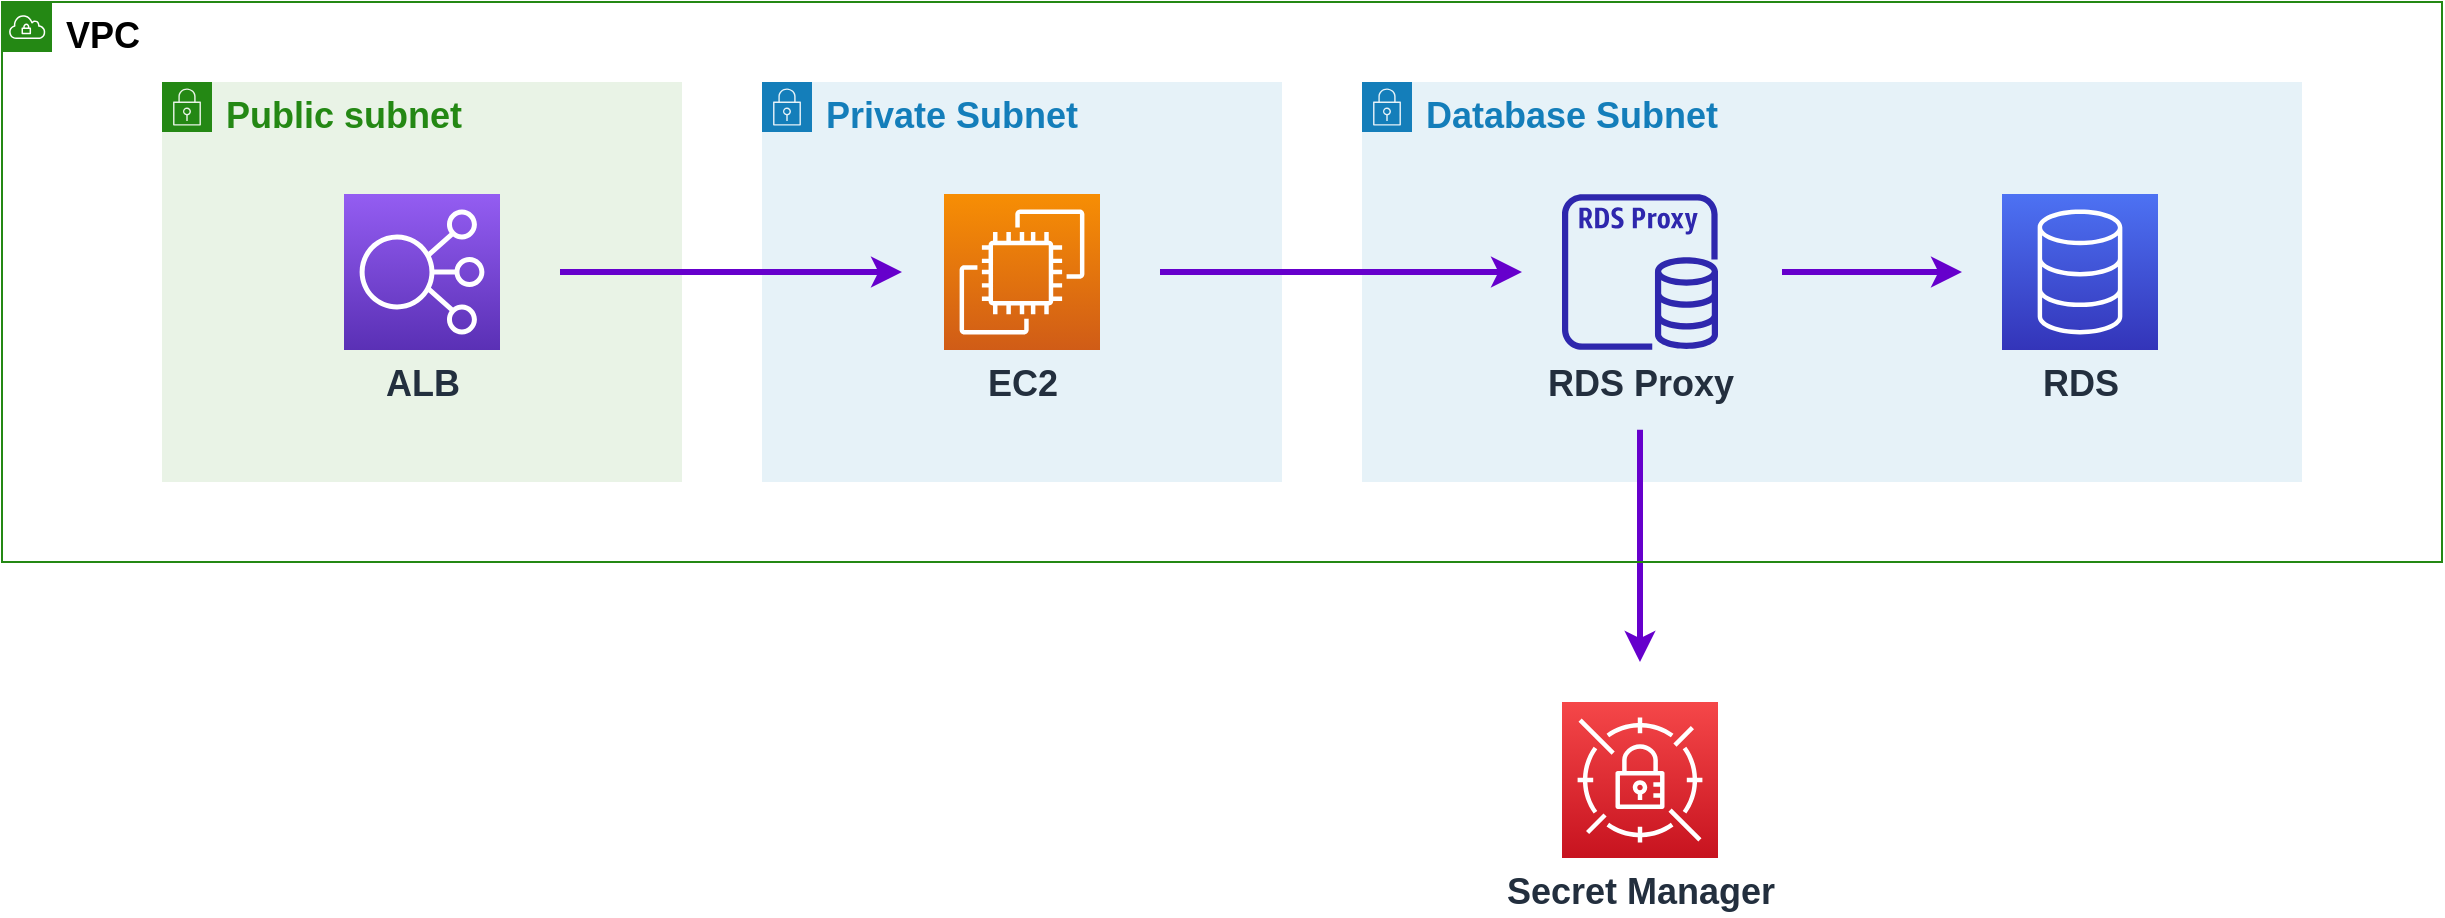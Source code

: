 <mxfile scale="1" border="30">
    <diagram id="S6rWZW6vPruCtc2YrUA7" name="Page-1">
        <mxGraphModel dx="2477" dy="823" grid="1" gridSize="10" guides="1" tooltips="1" connect="1" arrows="1" fold="1" page="1" pageScale="1" pageWidth="827" pageHeight="1169" background="#FFFFFF" math="0" shadow="0">
            <root>
                <mxCell id="0"/>
                <mxCell id="1" parent="0"/>
                <mxCell id="10" value="Private Subnet" style="points=[[0,0],[0.25,0],[0.5,0],[0.75,0],[1,0],[1,0.25],[1,0.5],[1,0.75],[1,1],[0.75,1],[0.5,1],[0.25,1],[0,1],[0,0.75],[0,0.5],[0,0.25]];outlineConnect=0;gradientColor=none;html=1;whiteSpace=wrap;fontSize=18;fontStyle=1;container=1;pointerEvents=0;collapsible=0;recursiveResize=0;shape=mxgraph.aws4.group;grIcon=mxgraph.aws4.group_security_group;grStroke=0;strokeColor=#147EBA;fillColor=#E6F2F8;verticalAlign=top;align=left;spacingLeft=30;fontColor=#147EBA;dashed=0;" vertex="1" parent="1">
                    <mxGeometry x="60" y="120" width="260" height="200" as="geometry"/>
                </mxCell>
                <mxCell id="2" value="EC2" style="sketch=0;points=[[0,0,0],[0.25,0,0],[0.5,0,0],[0.75,0,0],[1,0,0],[0,1,0],[0.25,1,0],[0.5,1,0],[0.75,1,0],[1,1,0],[0,0.25,0],[0,0.5,0],[0,0.75,0],[1,0.25,0],[1,0.5,0],[1,0.75,0]];outlineConnect=0;fontColor=#232F3E;gradientColor=#F78E04;gradientDirection=north;fillColor=#D05C17;strokeColor=#ffffff;dashed=0;verticalLabelPosition=bottom;verticalAlign=top;align=center;html=1;fontSize=18;fontStyle=1;aspect=fixed;shape=mxgraph.aws4.resourceIcon;resIcon=mxgraph.aws4.ec2;" parent="10" vertex="1">
                    <mxGeometry x="91" y="56" width="78" height="78" as="geometry"/>
                </mxCell>
                <mxCell id="5" value="Database Subnet" style="points=[[0,0],[0.25,0],[0.5,0],[0.75,0],[1,0],[1,0.25],[1,0.5],[1,0.75],[1,1],[0.75,1],[0.5,1],[0.25,1],[0,1],[0,0.75],[0,0.5],[0,0.25]];outlineConnect=0;gradientColor=none;html=1;whiteSpace=wrap;fontSize=18;fontStyle=1;container=1;pointerEvents=0;collapsible=0;recursiveResize=0;shape=mxgraph.aws4.group;grIcon=mxgraph.aws4.group_security_group;grStroke=0;strokeColor=#147EBA;fillColor=#E6F2F8;verticalAlign=top;align=left;spacingLeft=30;fontColor=#147EBA;dashed=0;" vertex="1" parent="1">
                    <mxGeometry x="360" y="120" width="470" height="200" as="geometry"/>
                </mxCell>
                <mxCell id="8" style="edgeStyle=none;html=1;fontSize=18;sourcePerimeterSpacing=30;strokeColor=#6600CC;strokeWidth=3;fontStyle=1" edge="1" parent="5">
                    <mxGeometry relative="1" as="geometry">
                        <mxPoint x="210" y="95" as="sourcePoint"/>
                        <mxPoint x="300" y="95" as="targetPoint"/>
                    </mxGeometry>
                </mxCell>
                <mxCell id="4" value="RDS Proxy" style="sketch=0;outlineConnect=0;fontColor=#232F3E;gradientColor=none;fillColor=#2E27AD;strokeColor=none;dashed=0;verticalLabelPosition=bottom;verticalAlign=top;align=center;html=1;fontSize=18;fontStyle=1;aspect=fixed;pointerEvents=1;shape=mxgraph.aws4.rds_proxy;" parent="5" vertex="1">
                    <mxGeometry x="100" y="56" width="78" height="78" as="geometry"/>
                </mxCell>
                <mxCell id="3" value="RDS" style="sketch=0;points=[[0,0,0],[0.25,0,0],[0.5,0,0],[0.75,0,0],[1,0,0],[0,1,0],[0.25,1,0],[0.5,1,0],[0.75,1,0],[1,1,0],[0,0.25,0],[0,0.5,0],[0,0.75,0],[1,0.25,0],[1,0.5,0],[1,0.75,0]];outlineConnect=0;fontColor=#232F3E;gradientColor=#4D72F3;gradientDirection=north;fillColor=#3334B9;strokeColor=#ffffff;dashed=0;verticalLabelPosition=bottom;verticalAlign=top;align=center;html=1;fontSize=18;fontStyle=1;aspect=fixed;shape=mxgraph.aws4.resourceIcon;resIcon=mxgraph.aws4.database;" parent="5" vertex="1">
                    <mxGeometry x="320" y="56" width="78" height="78" as="geometry"/>
                </mxCell>
                <mxCell id="9" style="edgeStyle=none;html=1;fontSize=18;sourcePerimeterSpacing=30;strokeColor=#6600CC;strokeWidth=3;fontStyle=1" edge="1" parent="1" source="2">
                    <mxGeometry relative="1" as="geometry">
                        <mxPoint x="440" y="215" as="targetPoint"/>
                    </mxGeometry>
                </mxCell>
                <mxCell id="6" value="Secret Manager" style="sketch=0;points=[[0,0,0],[0.25,0,0],[0.5,0,0],[0.75,0,0],[1,0,0],[0,1,0],[0.25,1,0],[0.5,1,0],[0.75,1,0],[1,1,0],[0,0.25,0],[0,0.5,0],[0,0.75,0],[1,0.25,0],[1,0.5,0],[1,0.75,0]];outlineConnect=0;fontColor=#232F3E;gradientColor=#F54749;gradientDirection=north;fillColor=#C7131F;strokeColor=#ffffff;dashed=0;verticalLabelPosition=bottom;verticalAlign=top;align=center;html=1;fontSize=18;fontStyle=1;aspect=fixed;shape=mxgraph.aws4.resourceIcon;resIcon=mxgraph.aws4.secrets_manager;" vertex="1" parent="1">
                    <mxGeometry x="460" y="430" width="78" height="78" as="geometry"/>
                </mxCell>
                <mxCell id="7" style="edgeStyle=none;html=1;fontSize=18;sourcePerimeterSpacing=40;strokeWidth=3;strokeColor=#6600CC;fontStyle=1" edge="1" parent="1" source="4">
                    <mxGeometry relative="1" as="geometry">
                        <mxPoint x="499" y="410" as="targetPoint"/>
                    </mxGeometry>
                </mxCell>
                <mxCell id="15" value="Public subnet" style="points=[[0,0],[0.25,0],[0.5,0],[0.75,0],[1,0],[1,0.25],[1,0.5],[1,0.75],[1,1],[0.75,1],[0.5,1],[0.25,1],[0,1],[0,0.75],[0,0.5],[0,0.25]];outlineConnect=0;gradientColor=none;html=1;whiteSpace=wrap;fontSize=18;fontStyle=1;container=1;pointerEvents=0;collapsible=0;recursiveResize=0;shape=mxgraph.aws4.group;grIcon=mxgraph.aws4.group_security_group;grStroke=0;strokeColor=#248814;fillColor=#E9F3E6;verticalAlign=top;align=left;spacingLeft=30;fontColor=#248814;dashed=0;" vertex="1" parent="1">
                    <mxGeometry x="-240" y="120" width="260" height="200" as="geometry"/>
                </mxCell>
                <mxCell id="16" value="ALB" style="sketch=0;points=[[0,0,0],[0.25,0,0],[0.5,0,0],[0.75,0,0],[1,0,0],[0,1,0],[0.25,1,0],[0.5,1,0],[0.75,1,0],[1,1,0],[0,0.25,0],[0,0.5,0],[0,0.75,0],[1,0.25,0],[1,0.5,0],[1,0.75,0]];outlineConnect=0;fontColor=#232F3E;gradientColor=#945DF2;gradientDirection=north;fillColor=#5A30B5;strokeColor=#ffffff;dashed=0;verticalLabelPosition=bottom;verticalAlign=top;align=center;html=1;fontSize=18;fontStyle=1;aspect=fixed;shape=mxgraph.aws4.resourceIcon;resIcon=mxgraph.aws4.elastic_load_balancing;" vertex="1" parent="15">
                    <mxGeometry x="91" y="56" width="78" height="78" as="geometry"/>
                </mxCell>
                <mxCell id="17" style="edgeStyle=none;html=1;fontSize=18;sourcePerimeterSpacing=30;strokeColor=#6600CC;strokeWidth=3;fontStyle=1" edge="1" parent="1" source="16">
                    <mxGeometry relative="1" as="geometry">
                        <mxPoint x="130" y="215" as="targetPoint"/>
                    </mxGeometry>
                </mxCell>
                <mxCell id="18" value="VPC" style="points=[[0,0],[0.25,0],[0.5,0],[0.75,0],[1,0],[1,0.25],[1,0.5],[1,0.75],[1,1],[0.75,1],[0.5,1],[0.25,1],[0,1],[0,0.75],[0,0.5],[0,0.25]];outlineConnect=0;gradientColor=none;html=1;whiteSpace=wrap;fontSize=18;fontStyle=1;container=1;pointerEvents=0;collapsible=0;recursiveResize=0;shape=mxgraph.aws4.group;grIcon=mxgraph.aws4.group_vpc;strokeColor=#248814;fillColor=none;verticalAlign=top;align=left;spacingLeft=30;fontColor=#000000;dashed=0;" vertex="1" parent="1">
                    <mxGeometry x="-320" y="80" width="1220" height="280" as="geometry"/>
                </mxCell>
            </root>
        </mxGraphModel>
    </diagram>
</mxfile>